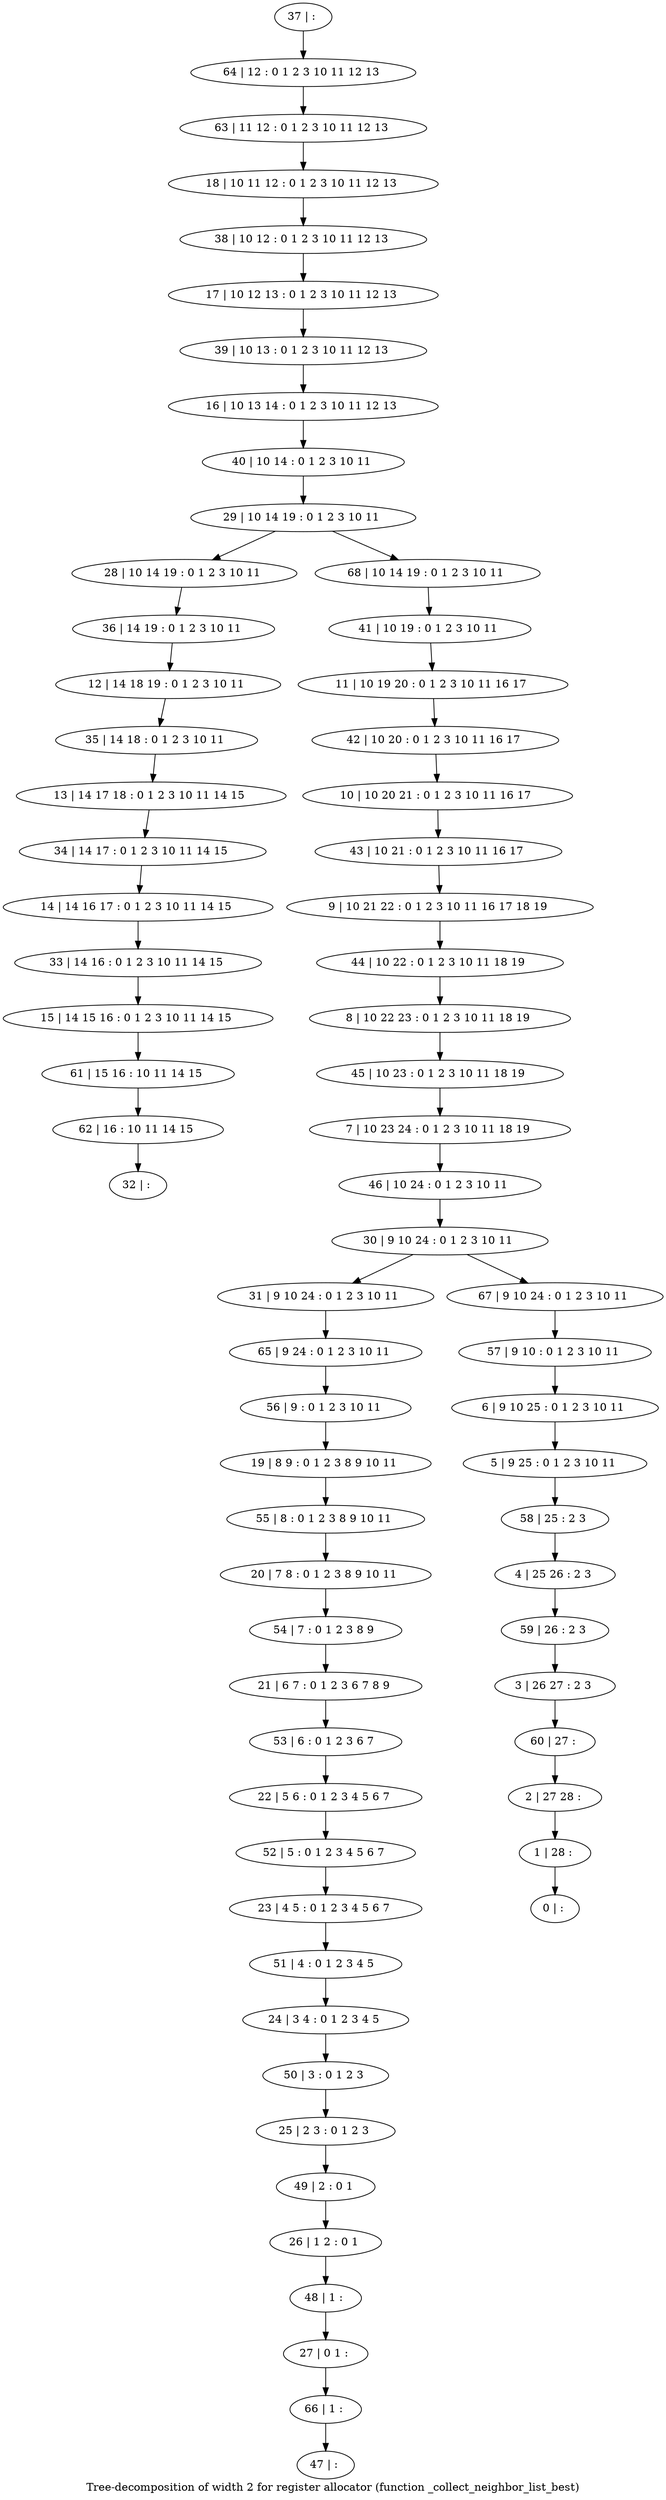 digraph G {
graph [label="Tree-decomposition of width 2 for register allocator (function _collect_neighbor_list_best)"]
0[label="0 | : "];
1[label="1 | 28 : "];
2[label="2 | 27 28 : "];
3[label="3 | 26 27 : 2 3 "];
4[label="4 | 25 26 : 2 3 "];
5[label="5 | 9 25 : 0 1 2 3 10 11 "];
6[label="6 | 9 10 25 : 0 1 2 3 10 11 "];
7[label="7 | 10 23 24 : 0 1 2 3 10 11 18 19 "];
8[label="8 | 10 22 23 : 0 1 2 3 10 11 18 19 "];
9[label="9 | 10 21 22 : 0 1 2 3 10 11 16 17 18 19 "];
10[label="10 | 10 20 21 : 0 1 2 3 10 11 16 17 "];
11[label="11 | 10 19 20 : 0 1 2 3 10 11 16 17 "];
12[label="12 | 14 18 19 : 0 1 2 3 10 11 "];
13[label="13 | 14 17 18 : 0 1 2 3 10 11 14 15 "];
14[label="14 | 14 16 17 : 0 1 2 3 10 11 14 15 "];
15[label="15 | 14 15 16 : 0 1 2 3 10 11 14 15 "];
16[label="16 | 10 13 14 : 0 1 2 3 10 11 12 13 "];
17[label="17 | 10 12 13 : 0 1 2 3 10 11 12 13 "];
18[label="18 | 10 11 12 : 0 1 2 3 10 11 12 13 "];
19[label="19 | 8 9 : 0 1 2 3 8 9 10 11 "];
20[label="20 | 7 8 : 0 1 2 3 8 9 10 11 "];
21[label="21 | 6 7 : 0 1 2 3 6 7 8 9 "];
22[label="22 | 5 6 : 0 1 2 3 4 5 6 7 "];
23[label="23 | 4 5 : 0 1 2 3 4 5 6 7 "];
24[label="24 | 3 4 : 0 1 2 3 4 5 "];
25[label="25 | 2 3 : 0 1 2 3 "];
26[label="26 | 1 2 : 0 1 "];
27[label="27 | 0 1 : "];
28[label="28 | 10 14 19 : 0 1 2 3 10 11 "];
29[label="29 | 10 14 19 : 0 1 2 3 10 11 "];
30[label="30 | 9 10 24 : 0 1 2 3 10 11 "];
31[label="31 | 9 10 24 : 0 1 2 3 10 11 "];
32[label="32 | : "];
33[label="33 | 14 16 : 0 1 2 3 10 11 14 15 "];
34[label="34 | 14 17 : 0 1 2 3 10 11 14 15 "];
35[label="35 | 14 18 : 0 1 2 3 10 11 "];
36[label="36 | 14 19 : 0 1 2 3 10 11 "];
37[label="37 | : "];
38[label="38 | 10 12 : 0 1 2 3 10 11 12 13 "];
39[label="39 | 10 13 : 0 1 2 3 10 11 12 13 "];
40[label="40 | 10 14 : 0 1 2 3 10 11 "];
41[label="41 | 10 19 : 0 1 2 3 10 11 "];
42[label="42 | 10 20 : 0 1 2 3 10 11 16 17 "];
43[label="43 | 10 21 : 0 1 2 3 10 11 16 17 "];
44[label="44 | 10 22 : 0 1 2 3 10 11 18 19 "];
45[label="45 | 10 23 : 0 1 2 3 10 11 18 19 "];
46[label="46 | 10 24 : 0 1 2 3 10 11 "];
47[label="47 | : "];
48[label="48 | 1 : "];
49[label="49 | 2 : 0 1 "];
50[label="50 | 3 : 0 1 2 3 "];
51[label="51 | 4 : 0 1 2 3 4 5 "];
52[label="52 | 5 : 0 1 2 3 4 5 6 7 "];
53[label="53 | 6 : 0 1 2 3 6 7 "];
54[label="54 | 7 : 0 1 2 3 8 9 "];
55[label="55 | 8 : 0 1 2 3 8 9 10 11 "];
56[label="56 | 9 : 0 1 2 3 10 11 "];
57[label="57 | 9 10 : 0 1 2 3 10 11 "];
58[label="58 | 25 : 2 3 "];
59[label="59 | 26 : 2 3 "];
60[label="60 | 27 : "];
61[label="61 | 15 16 : 10 11 14 15 "];
62[label="62 | 16 : 10 11 14 15 "];
63[label="63 | 11 12 : 0 1 2 3 10 11 12 13 "];
64[label="64 | 12 : 0 1 2 3 10 11 12 13 "];
65[label="65 | 9 24 : 0 1 2 3 10 11 "];
66[label="66 | 1 : "];
67[label="67 | 9 10 24 : 0 1 2 3 10 11 "];
68[label="68 | 10 14 19 : 0 1 2 3 10 11 "];
33->15 ;
14->33 ;
34->14 ;
13->34 ;
35->13 ;
12->35 ;
36->12 ;
28->36 ;
48->27 ;
26->48 ;
49->26 ;
25->49 ;
50->25 ;
24->50 ;
51->24 ;
23->51 ;
52->23 ;
22->52 ;
53->22 ;
21->53 ;
54->21 ;
20->54 ;
55->20 ;
19->55 ;
56->19 ;
15->61 ;
62->32 ;
61->62 ;
65->56 ;
31->65 ;
66->47 ;
27->66 ;
37->64 ;
64->63 ;
63->18 ;
18->38 ;
38->17 ;
17->39 ;
39->16 ;
16->40 ;
40->29 ;
41->11 ;
11->42 ;
42->10 ;
10->43 ;
43->9 ;
9->44 ;
44->8 ;
8->45 ;
45->7 ;
7->46 ;
46->30 ;
57->6 ;
6->5 ;
5->58 ;
58->4 ;
4->59 ;
59->3 ;
3->60 ;
60->2 ;
2->1 ;
1->0 ;
67->57 ;
68->41 ;
30->31 ;
30->67 ;
29->28 ;
29->68 ;
}
